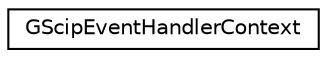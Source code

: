 digraph "Graphical Class Hierarchy"
{
 // LATEX_PDF_SIZE
  edge [fontname="Helvetica",fontsize="10",labelfontname="Helvetica",labelfontsize="10"];
  node [fontname="Helvetica",fontsize="10",shape=record];
  rankdir="LR";
  Node0 [label="GScipEventHandlerContext",height=0.2,width=0.4,color="black", fillcolor="white", style="filled",URL="$classoperations__research_1_1_g_scip_event_handler_context.html",tooltip=" "];
}
